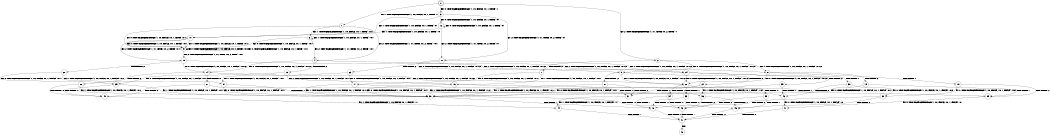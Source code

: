 digraph BCG {
size = "7, 10.5";
center = TRUE;
node [shape = circle];
0 [peripheries = 2];
0 -> 1 [label = "EX !1 !ATOMIC_EXCH_BRANCH (1, +0, FALSE, +0, 1, TRUE) !::"];
0 -> 2 [label = "EX !2 !ATOMIC_EXCH_BRANCH (1, +1, TRUE, +0, 2, TRUE) !::"];
0 -> 3 [label = "EX !0 !ATOMIC_EXCH_BRANCH (1, +0, FALSE, +0, 1, TRUE) !::"];
1 -> 4 [label = "EX !2 !ATOMIC_EXCH_BRANCH (1, +1, TRUE, +0, 2, TRUE) !:0:1:"];
1 -> 5 [label = "EX !0 !ATOMIC_EXCH_BRANCH (1, +0, FALSE, +0, 1, TRUE) !:0:1:"];
1 -> 6 [label = "EX !1 !ATOMIC_EXCH_BRANCH (1, +0, FALSE, +0, 1, TRUE) !:0:1:"];
2 -> 7 [label = "TERMINATE !2"];
2 -> 8 [label = "EX !1 !ATOMIC_EXCH_BRANCH (1, +0, FALSE, +0, 1, FALSE) !:0:1:2:"];
2 -> 9 [label = "EX !0 !ATOMIC_EXCH_BRANCH (1, +0, FALSE, +0, 1, FALSE) !:0:1:2:"];
3 -> 10 [label = "EX !1 !ATOMIC_EXCH_BRANCH (1, +0, FALSE, +0, 1, TRUE) !:0:"];
3 -> 11 [label = "EX !2 !ATOMIC_EXCH_BRANCH (1, +1, TRUE, +0, 2, TRUE) !:0:"];
3 -> 12 [label = "EX !0 !ATOMIC_EXCH_BRANCH (1, +0, FALSE, +0, 1, TRUE) !:0:"];
4 -> 13 [label = "TERMINATE !2"];
4 -> 14 [label = "EX !0 !ATOMIC_EXCH_BRANCH (1, +0, FALSE, +0, 1, FALSE) !:0:1:2:"];
4 -> 8 [label = "EX !1 !ATOMIC_EXCH_BRANCH (1, +0, FALSE, +0, 1, FALSE) !:0:1:2:"];
5 -> 15 [label = "EX !2 !ATOMIC_EXCH_BRANCH (1, +1, TRUE, +0, 2, TRUE) !:0:1:"];
5 -> 5 [label = "EX !1 !ATOMIC_EXCH_BRANCH (1, +0, FALSE, +0, 1, TRUE) !:0:1:"];
5 -> 5 [label = "EX !0 !ATOMIC_EXCH_BRANCH (1, +0, FALSE, +0, 1, TRUE) !:0:1:"];
6 -> 4 [label = "EX !2 !ATOMIC_EXCH_BRANCH (1, +1, TRUE, +0, 2, TRUE) !:0:1:"];
6 -> 5 [label = "EX !0 !ATOMIC_EXCH_BRANCH (1, +0, FALSE, +0, 1, TRUE) !:0:1:"];
6 -> 6 [label = "EX !1 !ATOMIC_EXCH_BRANCH (1, +0, FALSE, +0, 1, TRUE) !:0:1:"];
7 -> 16 [label = "EX !1 !ATOMIC_EXCH_BRANCH (1, +0, FALSE, +0, 1, FALSE) !:0:1:"];
7 -> 17 [label = "EX !0 !ATOMIC_EXCH_BRANCH (1, +0, FALSE, +0, 1, FALSE) !:0:1:"];
8 -> 18 [label = "TERMINATE !1"];
8 -> 19 [label = "TERMINATE !2"];
8 -> 20 [label = "EX !0 !ATOMIC_EXCH_BRANCH (1, +0, FALSE, +0, 1, FALSE) !:0:1:2:"];
9 -> 21 [label = "TERMINATE !2"];
9 -> 22 [label = "TERMINATE !0"];
9 -> 20 [label = "EX !1 !ATOMIC_EXCH_BRANCH (1, +0, FALSE, +0, 1, FALSE) !:0:1:2:"];
10 -> 15 [label = "EX !2 !ATOMIC_EXCH_BRANCH (1, +1, TRUE, +0, 2, TRUE) !:0:1:"];
10 -> 5 [label = "EX !1 !ATOMIC_EXCH_BRANCH (1, +0, FALSE, +0, 1, TRUE) !:0:1:"];
10 -> 5 [label = "EX !0 !ATOMIC_EXCH_BRANCH (1, +0, FALSE, +0, 1, TRUE) !:0:1:"];
11 -> 23 [label = "TERMINATE !2"];
11 -> 24 [label = "EX !1 !ATOMIC_EXCH_BRANCH (1, +0, FALSE, +0, 1, FALSE) !:0:1:2:"];
11 -> 9 [label = "EX !0 !ATOMIC_EXCH_BRANCH (1, +0, FALSE, +0, 1, FALSE) !:0:1:2:"];
12 -> 10 [label = "EX !1 !ATOMIC_EXCH_BRANCH (1, +0, FALSE, +0, 1, TRUE) !:0:"];
12 -> 11 [label = "EX !2 !ATOMIC_EXCH_BRANCH (1, +1, TRUE, +0, 2, TRUE) !:0:"];
12 -> 12 [label = "EX !0 !ATOMIC_EXCH_BRANCH (1, +0, FALSE, +0, 1, TRUE) !:0:"];
13 -> 25 [label = "EX !0 !ATOMIC_EXCH_BRANCH (1, +0, FALSE, +0, 1, FALSE) !:0:1:"];
13 -> 16 [label = "EX !1 !ATOMIC_EXCH_BRANCH (1, +0, FALSE, +0, 1, FALSE) !:0:1:"];
14 -> 26 [label = "TERMINATE !2"];
14 -> 27 [label = "TERMINATE !0"];
14 -> 20 [label = "EX !1 !ATOMIC_EXCH_BRANCH (1, +0, FALSE, +0, 1, FALSE) !:0:1:2:"];
15 -> 28 [label = "TERMINATE !2"];
15 -> 24 [label = "EX !1 !ATOMIC_EXCH_BRANCH (1, +0, FALSE, +0, 1, FALSE) !:0:1:2:"];
15 -> 14 [label = "EX !0 !ATOMIC_EXCH_BRANCH (1, +0, FALSE, +0, 1, FALSE) !:0:1:2:"];
16 -> 29 [label = "TERMINATE !1"];
16 -> 30 [label = "EX !0 !ATOMIC_EXCH_BRANCH (1, +0, FALSE, +0, 1, FALSE) !:0:1:"];
17 -> 31 [label = "TERMINATE !0"];
17 -> 30 [label = "EX !1 !ATOMIC_EXCH_BRANCH (1, +0, FALSE, +0, 1, FALSE) !:0:1:"];
18 -> 29 [label = "TERMINATE !2"];
18 -> 32 [label = "EX !0 !ATOMIC_EXCH_BRANCH (1, +0, FALSE, +0, 1, FALSE) !:0:2:"];
19 -> 29 [label = "TERMINATE !1"];
19 -> 30 [label = "EX !0 !ATOMIC_EXCH_BRANCH (1, +0, FALSE, +0, 1, FALSE) !:0:1:"];
20 -> 33 [label = "TERMINATE !1"];
20 -> 34 [label = "TERMINATE !2"];
20 -> 35 [label = "TERMINATE !0"];
21 -> 31 [label = "TERMINATE !0"];
21 -> 30 [label = "EX !1 !ATOMIC_EXCH_BRANCH (1, +0, FALSE, +0, 1, FALSE) !:0:1:"];
22 -> 31 [label = "TERMINATE !2"];
22 -> 36 [label = "EX !1 !ATOMIC_EXCH_BRANCH (1, +0, FALSE, +0, 1, FALSE) !:1:2:"];
23 -> 37 [label = "EX !1 !ATOMIC_EXCH_BRANCH (1, +0, FALSE, +0, 1, FALSE) !:0:1:"];
23 -> 17 [label = "EX !0 !ATOMIC_EXCH_BRANCH (1, +0, FALSE, +0, 1, FALSE) !:0:1:"];
24 -> 38 [label = "TERMINATE !1"];
24 -> 39 [label = "TERMINATE !2"];
24 -> 20 [label = "EX !0 !ATOMIC_EXCH_BRANCH (1, +0, FALSE, +0, 1, FALSE) !:0:1:2:"];
25 -> 40 [label = "TERMINATE !0"];
25 -> 30 [label = "EX !1 !ATOMIC_EXCH_BRANCH (1, +0, FALSE, +0, 1, FALSE) !:0:1:"];
26 -> 40 [label = "TERMINATE !0"];
26 -> 30 [label = "EX !1 !ATOMIC_EXCH_BRANCH (1, +0, FALSE, +0, 1, FALSE) !:0:1:"];
27 -> 40 [label = "TERMINATE !2"];
27 -> 36 [label = "EX !1 !ATOMIC_EXCH_BRANCH (1, +0, FALSE, +0, 1, FALSE) !:1:2:"];
28 -> 37 [label = "EX !1 !ATOMIC_EXCH_BRANCH (1, +0, FALSE, +0, 1, FALSE) !:0:1:"];
28 -> 25 [label = "EX !0 !ATOMIC_EXCH_BRANCH (1, +0, FALSE, +0, 1, FALSE) !:0:1:"];
29 -> 41 [label = "EX !0 !ATOMIC_EXCH_BRANCH (1, +0, FALSE, +0, 1, FALSE) !:0:"];
30 -> 42 [label = "TERMINATE !1"];
30 -> 43 [label = "TERMINATE !0"];
31 -> 44 [label = "EX !1 !ATOMIC_EXCH_BRANCH (1, +0, FALSE, +0, 1, FALSE) !:1:"];
32 -> 42 [label = "TERMINATE !2"];
32 -> 45 [label = "TERMINATE !0"];
33 -> 42 [label = "TERMINATE !2"];
33 -> 45 [label = "TERMINATE !0"];
34 -> 42 [label = "TERMINATE !1"];
34 -> 43 [label = "TERMINATE !0"];
35 -> 45 [label = "TERMINATE !1"];
35 -> 43 [label = "TERMINATE !2"];
36 -> 45 [label = "TERMINATE !1"];
36 -> 43 [label = "TERMINATE !2"];
37 -> 46 [label = "TERMINATE !1"];
37 -> 30 [label = "EX !0 !ATOMIC_EXCH_BRANCH (1, +0, FALSE, +0, 1, FALSE) !:0:1:"];
38 -> 46 [label = "TERMINATE !2"];
38 -> 32 [label = "EX !0 !ATOMIC_EXCH_BRANCH (1, +0, FALSE, +0, 1, FALSE) !:0:2:"];
39 -> 46 [label = "TERMINATE !1"];
39 -> 30 [label = "EX !0 !ATOMIC_EXCH_BRANCH (1, +0, FALSE, +0, 1, FALSE) !:0:1:"];
40 -> 44 [label = "EX !1 !ATOMIC_EXCH_BRANCH (1, +0, FALSE, +0, 1, FALSE) !:1:"];
41 -> 47 [label = "TERMINATE !0"];
42 -> 47 [label = "TERMINATE !0"];
43 -> 47 [label = "TERMINATE !1"];
44 -> 47 [label = "TERMINATE !1"];
45 -> 47 [label = "TERMINATE !2"];
46 -> 41 [label = "EX !0 !ATOMIC_EXCH_BRANCH (1, +0, FALSE, +0, 1, FALSE) !:0:"];
47 -> 48 [label = "exit"];
}
